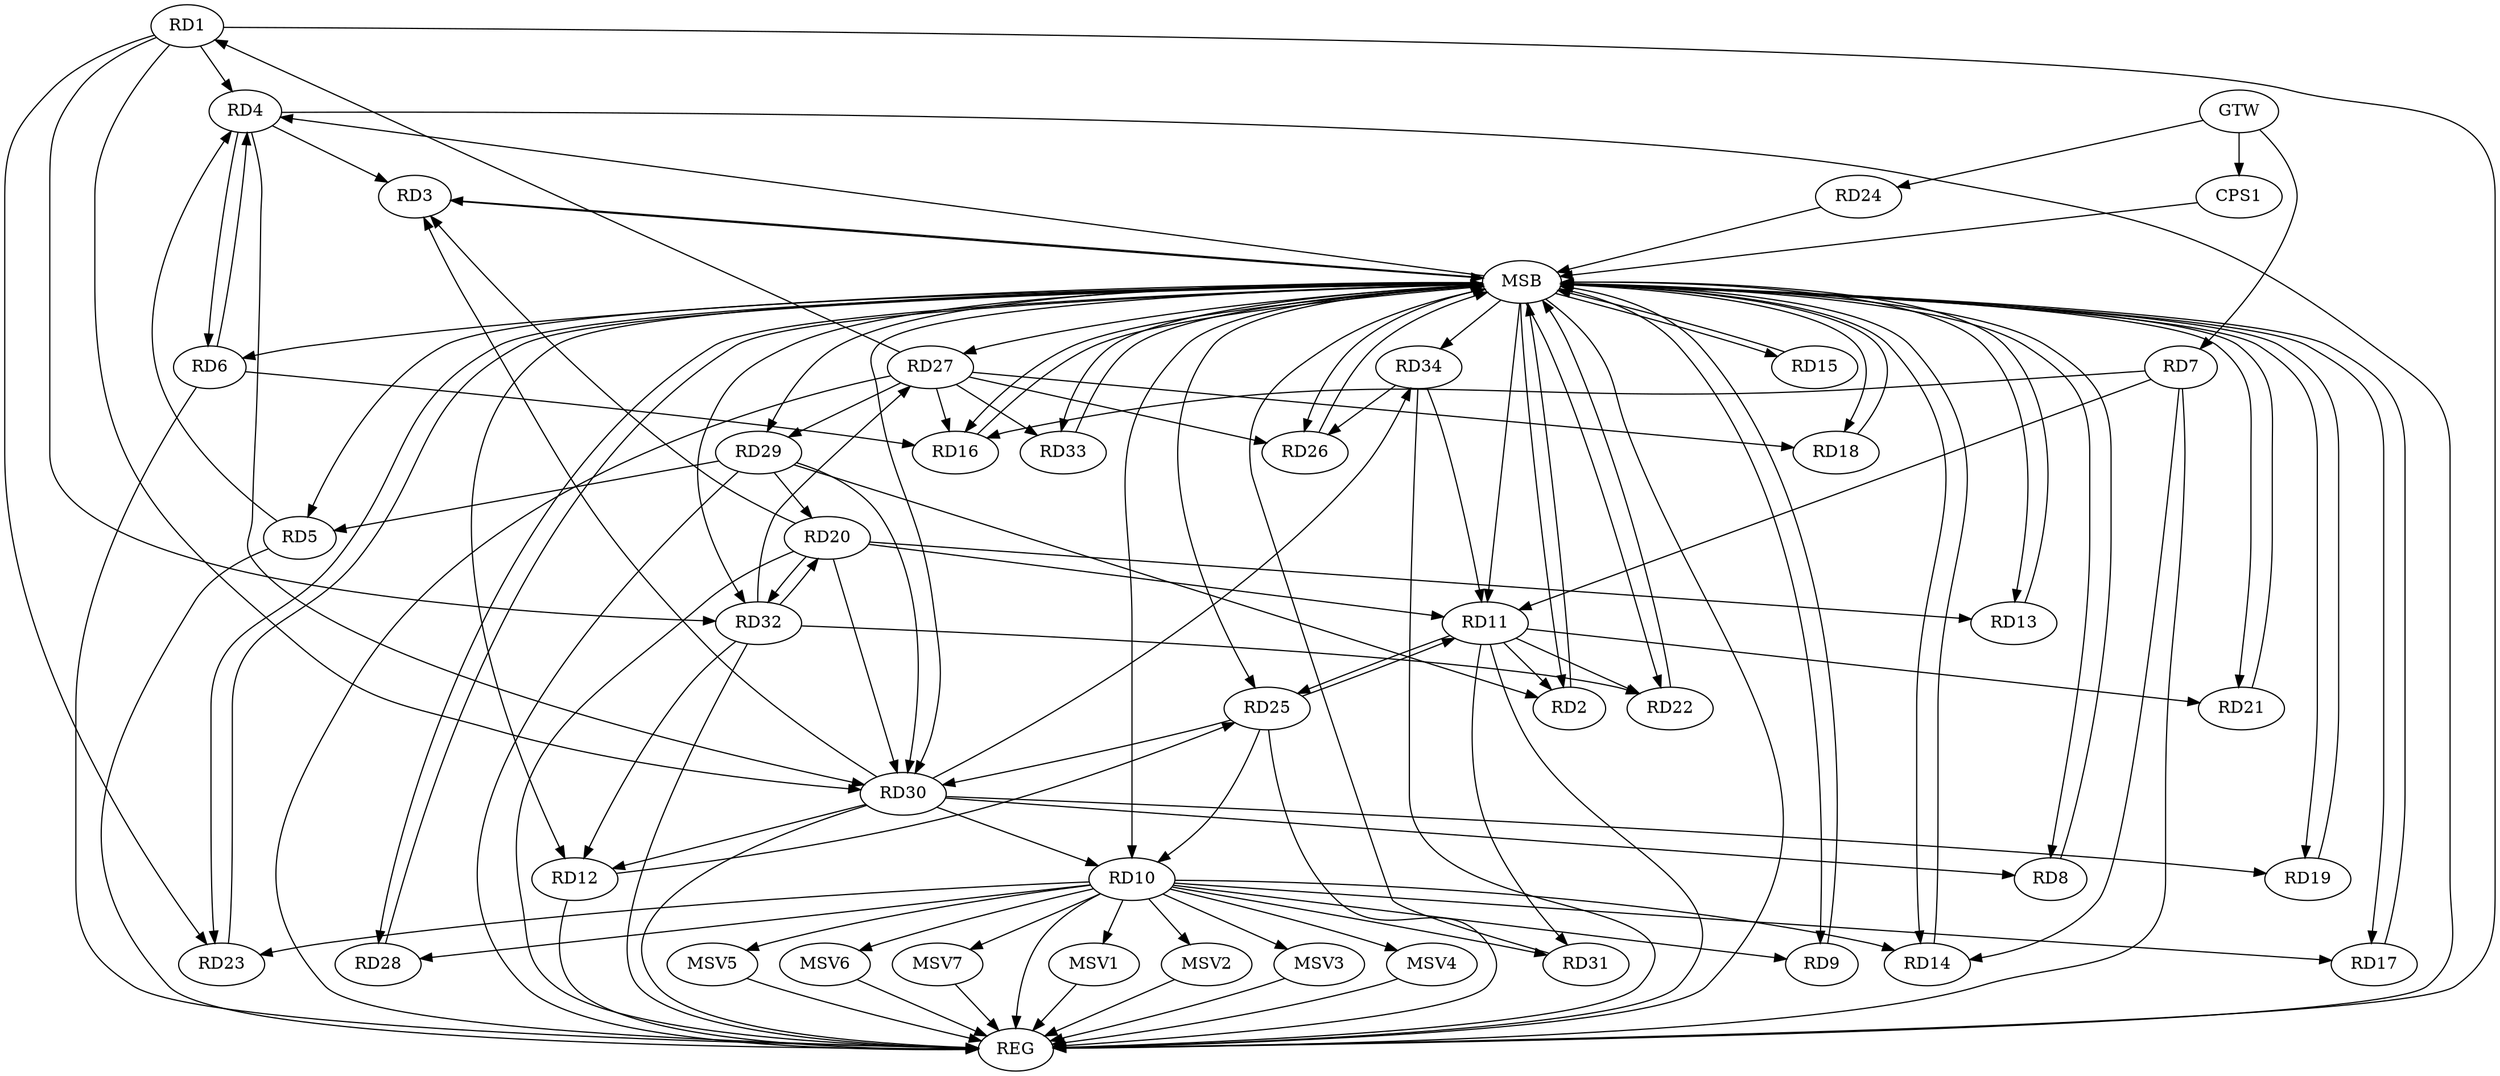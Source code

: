 strict digraph G {
  RD1 [ label="RD1" ];
  RD2 [ label="RD2" ];
  RD3 [ label="RD3" ];
  RD4 [ label="RD4" ];
  RD5 [ label="RD5" ];
  RD6 [ label="RD6" ];
  RD7 [ label="RD7" ];
  RD8 [ label="RD8" ];
  RD9 [ label="RD9" ];
  RD10 [ label="RD10" ];
  RD11 [ label="RD11" ];
  RD12 [ label="RD12" ];
  RD13 [ label="RD13" ];
  RD14 [ label="RD14" ];
  RD15 [ label="RD15" ];
  RD16 [ label="RD16" ];
  RD17 [ label="RD17" ];
  RD18 [ label="RD18" ];
  RD19 [ label="RD19" ];
  RD20 [ label="RD20" ];
  RD21 [ label="RD21" ];
  RD22 [ label="RD22" ];
  RD23 [ label="RD23" ];
  RD24 [ label="RD24" ];
  RD25 [ label="RD25" ];
  RD26 [ label="RD26" ];
  RD27 [ label="RD27" ];
  RD28 [ label="RD28" ];
  RD29 [ label="RD29" ];
  RD30 [ label="RD30" ];
  RD31 [ label="RD31" ];
  RD32 [ label="RD32" ];
  RD33 [ label="RD33" ];
  RD34 [ label="RD34" ];
  CPS1 [ label="CPS1" ];
  GTW [ label="GTW" ];
  REG [ label="REG" ];
  MSB [ label="MSB" ];
  MSV1 [ label="MSV1" ];
  MSV2 [ label="MSV2" ];
  MSV3 [ label="MSV3" ];
  MSV4 [ label="MSV4" ];
  MSV5 [ label="MSV5" ];
  MSV6 [ label="MSV6" ];
  MSV7 [ label="MSV7" ];
  RD1 -> RD4;
  RD1 -> RD23;
  RD27 -> RD1;
  RD1 -> RD30;
  RD1 -> RD32;
  RD11 -> RD2;
  RD29 -> RD2;
  RD4 -> RD3;
  RD20 -> RD3;
  RD30 -> RD3;
  RD5 -> RD4;
  RD4 -> RD6;
  RD6 -> RD4;
  RD4 -> RD30;
  RD29 -> RD5;
  RD6 -> RD16;
  RD7 -> RD11;
  RD7 -> RD14;
  RD7 -> RD16;
  RD30 -> RD8;
  RD10 -> RD9;
  RD10 -> RD14;
  RD10 -> RD17;
  RD10 -> RD23;
  RD25 -> RD10;
  RD10 -> RD28;
  RD30 -> RD10;
  RD10 -> RD31;
  RD20 -> RD11;
  RD11 -> RD21;
  RD11 -> RD22;
  RD11 -> RD25;
  RD25 -> RD11;
  RD11 -> RD31;
  RD34 -> RD11;
  RD12 -> RD25;
  RD30 -> RD12;
  RD32 -> RD12;
  RD20 -> RD13;
  RD27 -> RD16;
  RD27 -> RD18;
  RD30 -> RD19;
  RD29 -> RD20;
  RD20 -> RD30;
  RD20 -> RD32;
  RD32 -> RD20;
  RD32 -> RD22;
  RD25 -> RD30;
  RD27 -> RD26;
  RD34 -> RD26;
  RD27 -> RD29;
  RD32 -> RD27;
  RD27 -> RD33;
  RD29 -> RD30;
  RD30 -> RD34;
  GTW -> RD7;
  GTW -> RD24;
  GTW -> CPS1;
  RD1 -> REG;
  RD4 -> REG;
  RD5 -> REG;
  RD6 -> REG;
  RD7 -> REG;
  RD10 -> REG;
  RD11 -> REG;
  RD12 -> REG;
  RD20 -> REG;
  RD25 -> REG;
  RD27 -> REG;
  RD29 -> REG;
  RD30 -> REG;
  RD32 -> REG;
  RD34 -> REG;
  RD2 -> MSB;
  MSB -> RD6;
  MSB -> REG;
  RD3 -> MSB;
  MSB -> RD14;
  MSB -> RD22;
  MSB -> RD28;
  MSB -> RD30;
  RD8 -> MSB;
  MSB -> RD9;
  MSB -> RD10;
  MSB -> RD15;
  MSB -> RD25;
  MSB -> RD33;
  RD9 -> MSB;
  MSB -> RD11;
  MSB -> RD23;
  MSB -> RD34;
  RD13 -> MSB;
  RD14 -> MSB;
  MSB -> RD29;
  MSB -> RD32;
  RD15 -> MSB;
  RD16 -> MSB;
  MSB -> RD17;
  MSB -> RD26;
  RD17 -> MSB;
  MSB -> RD18;
  RD18 -> MSB;
  RD19 -> MSB;
  MSB -> RD2;
  RD21 -> MSB;
  MSB -> RD8;
  MSB -> RD13;
  MSB -> RD16;
  MSB -> RD27;
  RD22 -> MSB;
  MSB -> RD3;
  MSB -> RD12;
  MSB -> RD19;
  MSB -> RD21;
  RD23 -> MSB;
  MSB -> RD4;
  RD24 -> MSB;
  RD26 -> MSB;
  RD28 -> MSB;
  RD31 -> MSB;
  RD33 -> MSB;
  CPS1 -> MSB;
  MSB -> RD5;
  RD10 -> MSV1;
  RD10 -> MSV2;
  RD10 -> MSV3;
  MSV1 -> REG;
  MSV2 -> REG;
  MSV3 -> REG;
  RD10 -> MSV4;
  RD10 -> MSV5;
  RD10 -> MSV6;
  RD10 -> MSV7;
  MSV4 -> REG;
  MSV5 -> REG;
  MSV6 -> REG;
  MSV7 -> REG;
}
